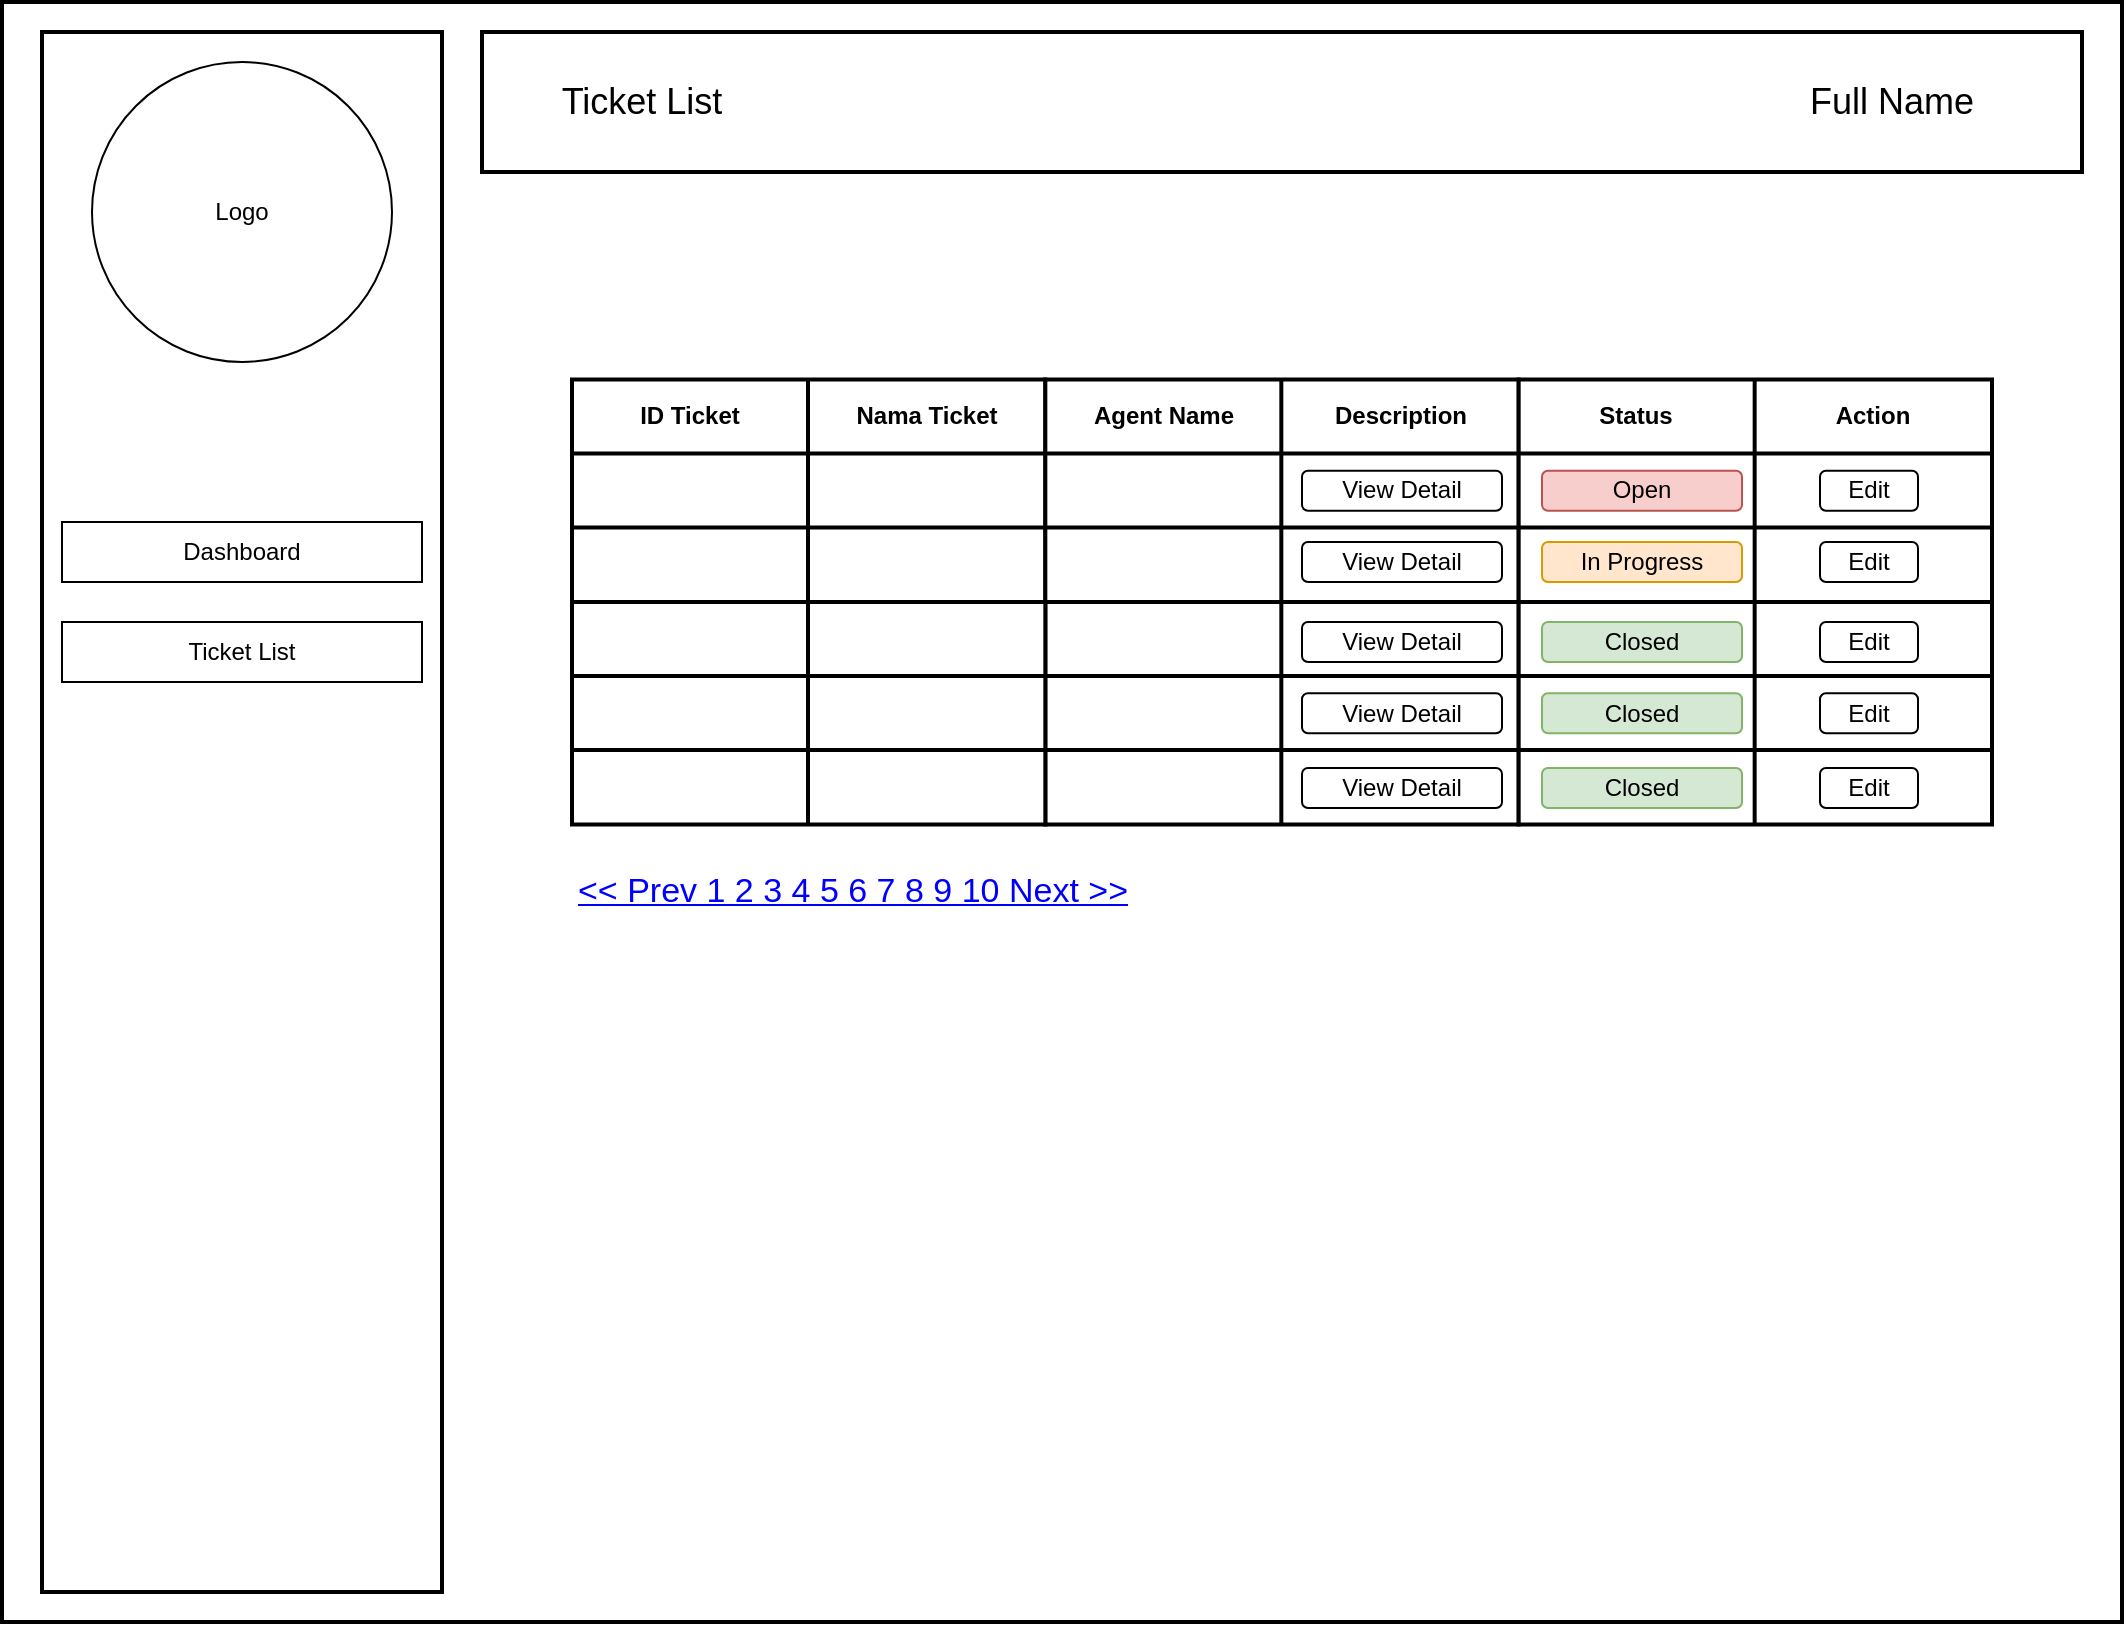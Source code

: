 <mxfile version="24.8.0" pages="2">
  <diagram name="Ticket list" id="03018318-947c-dd8e-b7a3-06fadd420f32">
    <mxGraphModel dx="1186" dy="791" grid="1" gridSize="10" guides="1" tooltips="1" connect="1" arrows="1" fold="1" page="1" pageScale="1" pageWidth="1100" pageHeight="850" background="none" math="0" shadow="0">
      <root>
        <mxCell id="0" />
        <mxCell id="1" parent="0" />
        <mxCell id="PBXUd41XZLNh5BjM9wRH-1" value="" style="whiteSpace=wrap;html=1;fillColor=none;strokeWidth=2;" vertex="1" parent="1">
          <mxGeometry x="20" y="20" width="1060" height="810" as="geometry" />
        </mxCell>
        <mxCell id="PBXUd41XZLNh5BjM9wRH-2" value="Logo" style="ellipse;whiteSpace=wrap;html=1;aspect=fixed;" vertex="1" parent="1">
          <mxGeometry x="65" y="50" width="150" height="150" as="geometry" />
        </mxCell>
        <mxCell id="PBXUd41XZLNh5BjM9wRH-3" value="" style="rounded=0;whiteSpace=wrap;html=1;fillColor=none;strokeWidth=2;" vertex="1" parent="1">
          <mxGeometry x="260" y="35" width="800" height="70" as="geometry" />
        </mxCell>
        <mxCell id="PBXUd41XZLNh5BjM9wRH-4" value="" style="rounded=0;whiteSpace=wrap;html=1;fillColor=none;strokeWidth=2;" vertex="1" parent="1">
          <mxGeometry x="40" y="35" width="200" height="780" as="geometry" />
        </mxCell>
        <mxCell id="PBXUd41XZLNh5BjM9wRH-5" value="&lt;span style=&quot;font-size: 18px;&quot;&gt;Ticket List&lt;/span&gt;" style="text;html=1;strokeColor=none;fillColor=none;align=center;verticalAlign=middle;whiteSpace=wrap;rounded=0;" vertex="1" parent="1">
          <mxGeometry x="270" y="55" width="140" height="30" as="geometry" />
        </mxCell>
        <mxCell id="PBXUd41XZLNh5BjM9wRH-6" value="&lt;font style=&quot;font-size: 18px;&quot;&gt;Full Name&lt;br&gt;&lt;/font&gt;" style="text;html=1;strokeColor=none;fillColor=none;align=center;verticalAlign=middle;whiteSpace=wrap;rounded=0;" vertex="1" parent="1">
          <mxGeometry x="895" y="55" width="140" height="30" as="geometry" />
        </mxCell>
        <mxCell id="PBXUd41XZLNh5BjM9wRH-7" value="Dashboard" style="rounded=0;whiteSpace=wrap;html=1;fillColor=none;" vertex="1" parent="1">
          <mxGeometry x="50" y="280" width="180" height="30" as="geometry" />
        </mxCell>
        <mxCell id="PBXUd41XZLNh5BjM9wRH-8" value="Ticket List" style="rounded=0;whiteSpace=wrap;html=1;fillColor=none;" vertex="1" parent="1">
          <mxGeometry x="50" y="330" width="180" height="30" as="geometry" />
        </mxCell>
        <mxCell id="PBXUd41XZLNh5BjM9wRH-9" value="&lt;&lt; Prev 1 2 3 4 5 6 7 8 9 10 Next &gt;&gt;" style="strokeWidth=1;shadow=0;dashed=0;align=center;html=1;shape=mxgraph.mockup.navigation.pagination;linkText=;fontSize=17;fontColor=#0000ff;fontStyle=4;" vertex="1" parent="1">
          <mxGeometry x="270" y="450" width="350" height="30" as="geometry" />
        </mxCell>
        <mxCell id="PBXUd41XZLNh5BjM9wRH-10" value="" style="group" vertex="1" connectable="0" parent="1">
          <mxGeometry x="305" y="208.73" width="710" height="222.54" as="geometry" />
        </mxCell>
        <mxCell id="PBXUd41XZLNh5BjM9wRH-11" value="" style="shape=table;html=1;whiteSpace=wrap;startSize=0;container=1;collapsible=0;childLayout=tableLayout;strokeWidth=2;" vertex="1" parent="PBXUd41XZLNh5BjM9wRH-10">
          <mxGeometry width="236.667" height="111.27" as="geometry" />
        </mxCell>
        <mxCell id="PBXUd41XZLNh5BjM9wRH-12" value="" style="shape=tableRow;horizontal=0;startSize=0;swimlaneHead=0;swimlaneBody=0;top=0;left=0;bottom=0;right=0;collapsible=0;dropTarget=0;fillColor=none;points=[[0,0.5],[1,0.5]];portConstraint=eastwest;" vertex="1" parent="PBXUd41XZLNh5BjM9wRH-11">
          <mxGeometry width="236.667" height="37" as="geometry" />
        </mxCell>
        <mxCell id="PBXUd41XZLNh5BjM9wRH-13" value="ID Ticket" style="shape=partialRectangle;html=1;whiteSpace=wrap;connectable=0;fillColor=none;top=0;left=0;bottom=0;right=0;overflow=hidden;fontStyle=1" vertex="1" parent="PBXUd41XZLNh5BjM9wRH-12">
          <mxGeometry width="118" height="37" as="geometry">
            <mxRectangle width="118" height="37" as="alternateBounds" />
          </mxGeometry>
        </mxCell>
        <mxCell id="PBXUd41XZLNh5BjM9wRH-14" value="Nama Ticket" style="shape=partialRectangle;html=1;whiteSpace=wrap;connectable=0;fillColor=none;top=0;left=0;bottom=0;right=0;overflow=hidden;fontStyle=1" vertex="1" parent="PBXUd41XZLNh5BjM9wRH-12">
          <mxGeometry x="118" width="119" height="37" as="geometry">
            <mxRectangle width="119" height="37" as="alternateBounds" />
          </mxGeometry>
        </mxCell>
        <mxCell id="PBXUd41XZLNh5BjM9wRH-15" value="" style="shape=tableRow;horizontal=0;startSize=0;swimlaneHead=0;swimlaneBody=0;top=0;left=0;bottom=0;right=0;collapsible=0;dropTarget=0;fillColor=none;points=[[0,0.5],[1,0.5]];portConstraint=eastwest;" vertex="1" parent="PBXUd41XZLNh5BjM9wRH-11">
          <mxGeometry y="37" width="236.667" height="37" as="geometry" />
        </mxCell>
        <mxCell id="PBXUd41XZLNh5BjM9wRH-16" value="" style="shape=partialRectangle;html=1;whiteSpace=wrap;connectable=0;fillColor=none;top=0;left=0;bottom=0;right=0;overflow=hidden;" vertex="1" parent="PBXUd41XZLNh5BjM9wRH-15">
          <mxGeometry width="118" height="37" as="geometry">
            <mxRectangle width="118" height="37" as="alternateBounds" />
          </mxGeometry>
        </mxCell>
        <mxCell id="PBXUd41XZLNh5BjM9wRH-17" value="" style="shape=partialRectangle;html=1;whiteSpace=wrap;connectable=0;fillColor=none;top=0;left=0;bottom=0;right=0;overflow=hidden;" vertex="1" parent="PBXUd41XZLNh5BjM9wRH-15">
          <mxGeometry x="118" width="119" height="37" as="geometry">
            <mxRectangle width="119" height="37" as="alternateBounds" />
          </mxGeometry>
        </mxCell>
        <mxCell id="PBXUd41XZLNh5BjM9wRH-18" value="" style="shape=tableRow;horizontal=0;startSize=0;swimlaneHead=0;swimlaneBody=0;top=0;left=0;bottom=0;right=0;collapsible=0;dropTarget=0;fillColor=none;points=[[0,0.5],[1,0.5]];portConstraint=eastwest;" vertex="1" parent="PBXUd41XZLNh5BjM9wRH-11">
          <mxGeometry y="74" width="236.667" height="37" as="geometry" />
        </mxCell>
        <mxCell id="PBXUd41XZLNh5BjM9wRH-19" value="" style="shape=partialRectangle;html=1;whiteSpace=wrap;connectable=0;fillColor=none;top=0;left=0;bottom=0;right=0;overflow=hidden;" vertex="1" parent="PBXUd41XZLNh5BjM9wRH-18">
          <mxGeometry width="118" height="37" as="geometry">
            <mxRectangle width="118" height="37" as="alternateBounds" />
          </mxGeometry>
        </mxCell>
        <mxCell id="PBXUd41XZLNh5BjM9wRH-20" value="" style="shape=partialRectangle;html=1;whiteSpace=wrap;connectable=0;fillColor=none;top=0;left=0;bottom=0;right=0;overflow=hidden;" vertex="1" parent="PBXUd41XZLNh5BjM9wRH-18">
          <mxGeometry x="118" width="119" height="37" as="geometry">
            <mxRectangle width="119" height="37" as="alternateBounds" />
          </mxGeometry>
        </mxCell>
        <mxCell id="PBXUd41XZLNh5BjM9wRH-21" value="" style="shape=table;html=1;whiteSpace=wrap;startSize=0;container=1;collapsible=0;childLayout=tableLayout;strokeWidth=2;" vertex="1" parent="PBXUd41XZLNh5BjM9wRH-10">
          <mxGeometry x="236.667" width="236.667" height="111.27" as="geometry" />
        </mxCell>
        <mxCell id="PBXUd41XZLNh5BjM9wRH-22" value="" style="shape=tableRow;horizontal=0;startSize=0;swimlaneHead=0;swimlaneBody=0;top=0;left=0;bottom=0;right=0;collapsible=0;dropTarget=0;fillColor=none;points=[[0,0.5],[1,0.5]];portConstraint=eastwest;" vertex="1" parent="PBXUd41XZLNh5BjM9wRH-21">
          <mxGeometry width="236.667" height="37" as="geometry" />
        </mxCell>
        <mxCell id="PBXUd41XZLNh5BjM9wRH-23" value="Agent Name" style="shape=partialRectangle;html=1;whiteSpace=wrap;connectable=0;fillColor=none;top=0;left=0;bottom=0;right=0;overflow=hidden;fontStyle=1" vertex="1" parent="PBXUd41XZLNh5BjM9wRH-22">
          <mxGeometry width="118" height="37" as="geometry">
            <mxRectangle width="118" height="37" as="alternateBounds" />
          </mxGeometry>
        </mxCell>
        <mxCell id="PBXUd41XZLNh5BjM9wRH-24" value="Description" style="shape=partialRectangle;html=1;whiteSpace=wrap;connectable=0;fillColor=none;top=0;left=0;bottom=0;right=0;overflow=hidden;fontStyle=1" vertex="1" parent="PBXUd41XZLNh5BjM9wRH-22">
          <mxGeometry x="118" width="119" height="37" as="geometry">
            <mxRectangle width="119" height="37" as="alternateBounds" />
          </mxGeometry>
        </mxCell>
        <mxCell id="PBXUd41XZLNh5BjM9wRH-25" value="" style="shape=tableRow;horizontal=0;startSize=0;swimlaneHead=0;swimlaneBody=0;top=0;left=0;bottom=0;right=0;collapsible=0;dropTarget=0;fillColor=none;points=[[0,0.5],[1,0.5]];portConstraint=eastwest;" vertex="1" parent="PBXUd41XZLNh5BjM9wRH-21">
          <mxGeometry y="37" width="236.667" height="37" as="geometry" />
        </mxCell>
        <mxCell id="PBXUd41XZLNh5BjM9wRH-26" value="" style="shape=partialRectangle;html=1;whiteSpace=wrap;connectable=0;fillColor=none;top=0;left=0;bottom=0;right=0;overflow=hidden;" vertex="1" parent="PBXUd41XZLNh5BjM9wRH-25">
          <mxGeometry width="118" height="37" as="geometry">
            <mxRectangle width="118" height="37" as="alternateBounds" />
          </mxGeometry>
        </mxCell>
        <mxCell id="PBXUd41XZLNh5BjM9wRH-27" value="" style="shape=partialRectangle;html=1;whiteSpace=wrap;connectable=0;fillColor=none;top=0;left=0;bottom=0;right=0;overflow=hidden;" vertex="1" parent="PBXUd41XZLNh5BjM9wRH-25">
          <mxGeometry x="118" width="119" height="37" as="geometry">
            <mxRectangle width="119" height="37" as="alternateBounds" />
          </mxGeometry>
        </mxCell>
        <mxCell id="PBXUd41XZLNh5BjM9wRH-28" value="" style="shape=tableRow;horizontal=0;startSize=0;swimlaneHead=0;swimlaneBody=0;top=0;left=0;bottom=0;right=0;collapsible=0;dropTarget=0;fillColor=none;points=[[0,0.5],[1,0.5]];portConstraint=eastwest;" vertex="1" parent="PBXUd41XZLNh5BjM9wRH-21">
          <mxGeometry y="74" width="236.667" height="37" as="geometry" />
        </mxCell>
        <mxCell id="PBXUd41XZLNh5BjM9wRH-29" value="" style="shape=partialRectangle;html=1;whiteSpace=wrap;connectable=0;fillColor=none;top=0;left=0;bottom=0;right=0;overflow=hidden;" vertex="1" parent="PBXUd41XZLNh5BjM9wRH-28">
          <mxGeometry width="118" height="37" as="geometry">
            <mxRectangle width="118" height="37" as="alternateBounds" />
          </mxGeometry>
        </mxCell>
        <mxCell id="PBXUd41XZLNh5BjM9wRH-30" value="" style="shape=partialRectangle;html=1;whiteSpace=wrap;connectable=0;fillColor=none;top=0;left=0;bottom=0;right=0;overflow=hidden;" vertex="1" parent="PBXUd41XZLNh5BjM9wRH-28">
          <mxGeometry x="118" width="119" height="37" as="geometry">
            <mxRectangle width="119" height="37" as="alternateBounds" />
          </mxGeometry>
        </mxCell>
        <mxCell id="PBXUd41XZLNh5BjM9wRH-31" value="" style="shape=table;html=1;whiteSpace=wrap;startSize=0;container=1;collapsible=0;childLayout=tableLayout;strokeWidth=2;" vertex="1" parent="PBXUd41XZLNh5BjM9wRH-10">
          <mxGeometry x="473.333" width="236.667" height="111.27" as="geometry" />
        </mxCell>
        <mxCell id="PBXUd41XZLNh5BjM9wRH-32" value="" style="shape=tableRow;horizontal=0;startSize=0;swimlaneHead=0;swimlaneBody=0;top=0;left=0;bottom=0;right=0;collapsible=0;dropTarget=0;fillColor=none;points=[[0,0.5],[1,0.5]];portConstraint=eastwest;" vertex="1" parent="PBXUd41XZLNh5BjM9wRH-31">
          <mxGeometry width="236.667" height="37" as="geometry" />
        </mxCell>
        <mxCell id="PBXUd41XZLNh5BjM9wRH-33" value="Status" style="shape=partialRectangle;html=1;whiteSpace=wrap;connectable=0;fillColor=none;top=0;left=0;bottom=0;right=0;overflow=hidden;fontStyle=1" vertex="1" parent="PBXUd41XZLNh5BjM9wRH-32">
          <mxGeometry width="118" height="37" as="geometry">
            <mxRectangle width="118" height="37" as="alternateBounds" />
          </mxGeometry>
        </mxCell>
        <mxCell id="PBXUd41XZLNh5BjM9wRH-34" value="Action" style="shape=partialRectangle;html=1;whiteSpace=wrap;connectable=0;fillColor=none;top=0;left=0;bottom=0;right=0;overflow=hidden;fontStyle=1" vertex="1" parent="PBXUd41XZLNh5BjM9wRH-32">
          <mxGeometry x="118" width="119" height="37" as="geometry">
            <mxRectangle width="119" height="37" as="alternateBounds" />
          </mxGeometry>
        </mxCell>
        <mxCell id="PBXUd41XZLNh5BjM9wRH-35" value="" style="shape=tableRow;horizontal=0;startSize=0;swimlaneHead=0;swimlaneBody=0;top=0;left=0;bottom=0;right=0;collapsible=0;dropTarget=0;fillColor=none;points=[[0,0.5],[1,0.5]];portConstraint=eastwest;" vertex="1" parent="PBXUd41XZLNh5BjM9wRH-31">
          <mxGeometry y="37" width="236.667" height="37" as="geometry" />
        </mxCell>
        <mxCell id="PBXUd41XZLNh5BjM9wRH-36" value="" style="shape=partialRectangle;html=1;whiteSpace=wrap;connectable=0;fillColor=none;top=0;left=0;bottom=0;right=0;overflow=hidden;" vertex="1" parent="PBXUd41XZLNh5BjM9wRH-35">
          <mxGeometry width="118" height="37" as="geometry">
            <mxRectangle width="118" height="37" as="alternateBounds" />
          </mxGeometry>
        </mxCell>
        <mxCell id="PBXUd41XZLNh5BjM9wRH-37" value="" style="shape=partialRectangle;html=1;whiteSpace=wrap;connectable=0;fillColor=none;top=0;left=0;bottom=0;right=0;overflow=hidden;" vertex="1" parent="PBXUd41XZLNh5BjM9wRH-35">
          <mxGeometry x="118" width="119" height="37" as="geometry">
            <mxRectangle width="119" height="37" as="alternateBounds" />
          </mxGeometry>
        </mxCell>
        <mxCell id="PBXUd41XZLNh5BjM9wRH-38" value="" style="shape=tableRow;horizontal=0;startSize=0;swimlaneHead=0;swimlaneBody=0;top=0;left=0;bottom=0;right=0;collapsible=0;dropTarget=0;fillColor=none;points=[[0,0.5],[1,0.5]];portConstraint=eastwest;" vertex="1" parent="PBXUd41XZLNh5BjM9wRH-31">
          <mxGeometry y="74" width="236.667" height="37" as="geometry" />
        </mxCell>
        <mxCell id="PBXUd41XZLNh5BjM9wRH-39" value="" style="shape=partialRectangle;html=1;whiteSpace=wrap;connectable=0;fillColor=none;top=0;left=0;bottom=0;right=0;overflow=hidden;" vertex="1" parent="PBXUd41XZLNh5BjM9wRH-38">
          <mxGeometry width="118" height="37" as="geometry">
            <mxRectangle width="118" height="37" as="alternateBounds" />
          </mxGeometry>
        </mxCell>
        <mxCell id="PBXUd41XZLNh5BjM9wRH-40" value="" style="shape=partialRectangle;html=1;whiteSpace=wrap;connectable=0;fillColor=none;top=0;left=0;bottom=0;right=0;overflow=hidden;" vertex="1" parent="PBXUd41XZLNh5BjM9wRH-38">
          <mxGeometry x="118" width="119" height="37" as="geometry">
            <mxRectangle width="119" height="37" as="alternateBounds" />
          </mxGeometry>
        </mxCell>
        <mxCell id="PBXUd41XZLNh5BjM9wRH-41" value="" style="shape=table;html=1;whiteSpace=wrap;startSize=0;container=1;collapsible=0;childLayout=tableLayout;strokeWidth=2;" vertex="1" parent="PBXUd41XZLNh5BjM9wRH-10">
          <mxGeometry x="236.667" y="111.27" width="236.667" height="111.27" as="geometry" />
        </mxCell>
        <mxCell id="PBXUd41XZLNh5BjM9wRH-42" value="" style="shape=tableRow;horizontal=0;startSize=0;swimlaneHead=0;swimlaneBody=0;top=0;left=0;bottom=0;right=0;collapsible=0;dropTarget=0;fillColor=none;points=[[0,0.5],[1,0.5]];portConstraint=eastwest;" vertex="1" parent="PBXUd41XZLNh5BjM9wRH-41">
          <mxGeometry width="236.667" height="37" as="geometry" />
        </mxCell>
        <mxCell id="PBXUd41XZLNh5BjM9wRH-43" value="" style="shape=partialRectangle;html=1;whiteSpace=wrap;connectable=0;fillColor=none;top=0;left=0;bottom=0;right=0;overflow=hidden;fontStyle=1" vertex="1" parent="PBXUd41XZLNh5BjM9wRH-42">
          <mxGeometry width="118" height="37" as="geometry">
            <mxRectangle width="118" height="37" as="alternateBounds" />
          </mxGeometry>
        </mxCell>
        <mxCell id="PBXUd41XZLNh5BjM9wRH-44" value="" style="shape=partialRectangle;html=1;whiteSpace=wrap;connectable=0;fillColor=none;top=0;left=0;bottom=0;right=0;overflow=hidden;fontStyle=1" vertex="1" parent="PBXUd41XZLNh5BjM9wRH-42">
          <mxGeometry x="118" width="119" height="37" as="geometry">
            <mxRectangle width="119" height="37" as="alternateBounds" />
          </mxGeometry>
        </mxCell>
        <mxCell id="PBXUd41XZLNh5BjM9wRH-45" value="" style="shape=tableRow;horizontal=0;startSize=0;swimlaneHead=0;swimlaneBody=0;top=0;left=0;bottom=0;right=0;collapsible=0;dropTarget=0;fillColor=none;points=[[0,0.5],[1,0.5]];portConstraint=eastwest;" vertex="1" parent="PBXUd41XZLNh5BjM9wRH-41">
          <mxGeometry y="37" width="236.667" height="37" as="geometry" />
        </mxCell>
        <mxCell id="PBXUd41XZLNh5BjM9wRH-46" value="" style="shape=partialRectangle;html=1;whiteSpace=wrap;connectable=0;fillColor=none;top=0;left=0;bottom=0;right=0;overflow=hidden;" vertex="1" parent="PBXUd41XZLNh5BjM9wRH-45">
          <mxGeometry width="118" height="37" as="geometry">
            <mxRectangle width="118" height="37" as="alternateBounds" />
          </mxGeometry>
        </mxCell>
        <mxCell id="PBXUd41XZLNh5BjM9wRH-47" value="" style="shape=partialRectangle;html=1;whiteSpace=wrap;connectable=0;fillColor=none;top=0;left=0;bottom=0;right=0;overflow=hidden;" vertex="1" parent="PBXUd41XZLNh5BjM9wRH-45">
          <mxGeometry x="118" width="119" height="37" as="geometry">
            <mxRectangle width="119" height="37" as="alternateBounds" />
          </mxGeometry>
        </mxCell>
        <mxCell id="PBXUd41XZLNh5BjM9wRH-48" value="" style="shape=tableRow;horizontal=0;startSize=0;swimlaneHead=0;swimlaneBody=0;top=0;left=0;bottom=0;right=0;collapsible=0;dropTarget=0;fillColor=none;points=[[0,0.5],[1,0.5]];portConstraint=eastwest;" vertex="1" parent="PBXUd41XZLNh5BjM9wRH-41">
          <mxGeometry y="74" width="236.667" height="37" as="geometry" />
        </mxCell>
        <mxCell id="PBXUd41XZLNh5BjM9wRH-49" value="" style="shape=partialRectangle;html=1;whiteSpace=wrap;connectable=0;fillColor=none;top=0;left=0;bottom=0;right=0;overflow=hidden;" vertex="1" parent="PBXUd41XZLNh5BjM9wRH-48">
          <mxGeometry width="118" height="37" as="geometry">
            <mxRectangle width="118" height="37" as="alternateBounds" />
          </mxGeometry>
        </mxCell>
        <mxCell id="PBXUd41XZLNh5BjM9wRH-50" value="" style="shape=partialRectangle;html=1;whiteSpace=wrap;connectable=0;fillColor=none;top=0;left=0;bottom=0;right=0;overflow=hidden;" vertex="1" parent="PBXUd41XZLNh5BjM9wRH-48">
          <mxGeometry x="118" width="119" height="37" as="geometry">
            <mxRectangle width="119" height="37" as="alternateBounds" />
          </mxGeometry>
        </mxCell>
        <mxCell id="PBXUd41XZLNh5BjM9wRH-51" value="" style="shape=table;html=1;whiteSpace=wrap;startSize=0;container=1;collapsible=0;childLayout=tableLayout;strokeWidth=2;" vertex="1" parent="PBXUd41XZLNh5BjM9wRH-10">
          <mxGeometry y="111.27" width="236.667" height="111.27" as="geometry" />
        </mxCell>
        <mxCell id="PBXUd41XZLNh5BjM9wRH-52" value="" style="shape=tableRow;horizontal=0;startSize=0;swimlaneHead=0;swimlaneBody=0;top=0;left=0;bottom=0;right=0;collapsible=0;dropTarget=0;fillColor=none;points=[[0,0.5],[1,0.5]];portConstraint=eastwest;" vertex="1" parent="PBXUd41XZLNh5BjM9wRH-51">
          <mxGeometry width="236.667" height="37" as="geometry" />
        </mxCell>
        <mxCell id="PBXUd41XZLNh5BjM9wRH-53" value="" style="shape=partialRectangle;html=1;whiteSpace=wrap;connectable=0;fillColor=none;top=0;left=0;bottom=0;right=0;overflow=hidden;fontStyle=1" vertex="1" parent="PBXUd41XZLNh5BjM9wRH-52">
          <mxGeometry width="118" height="37" as="geometry">
            <mxRectangle width="118" height="37" as="alternateBounds" />
          </mxGeometry>
        </mxCell>
        <mxCell id="PBXUd41XZLNh5BjM9wRH-54" value="" style="shape=partialRectangle;html=1;whiteSpace=wrap;connectable=0;fillColor=none;top=0;left=0;bottom=0;right=0;overflow=hidden;fontStyle=1" vertex="1" parent="PBXUd41XZLNh5BjM9wRH-52">
          <mxGeometry x="118" width="119" height="37" as="geometry">
            <mxRectangle width="119" height="37" as="alternateBounds" />
          </mxGeometry>
        </mxCell>
        <mxCell id="PBXUd41XZLNh5BjM9wRH-55" value="" style="shape=tableRow;horizontal=0;startSize=0;swimlaneHead=0;swimlaneBody=0;top=0;left=0;bottom=0;right=0;collapsible=0;dropTarget=0;fillColor=none;points=[[0,0.5],[1,0.5]];portConstraint=eastwest;" vertex="1" parent="PBXUd41XZLNh5BjM9wRH-51">
          <mxGeometry y="37" width="236.667" height="37" as="geometry" />
        </mxCell>
        <mxCell id="PBXUd41XZLNh5BjM9wRH-56" value="" style="shape=partialRectangle;html=1;whiteSpace=wrap;connectable=0;fillColor=none;top=0;left=0;bottom=0;right=0;overflow=hidden;" vertex="1" parent="PBXUd41XZLNh5BjM9wRH-55">
          <mxGeometry width="118" height="37" as="geometry">
            <mxRectangle width="118" height="37" as="alternateBounds" />
          </mxGeometry>
        </mxCell>
        <mxCell id="PBXUd41XZLNh5BjM9wRH-57" value="" style="shape=partialRectangle;html=1;whiteSpace=wrap;connectable=0;fillColor=none;top=0;left=0;bottom=0;right=0;overflow=hidden;" vertex="1" parent="PBXUd41XZLNh5BjM9wRH-55">
          <mxGeometry x="118" width="119" height="37" as="geometry">
            <mxRectangle width="119" height="37" as="alternateBounds" />
          </mxGeometry>
        </mxCell>
        <mxCell id="PBXUd41XZLNh5BjM9wRH-58" value="" style="shape=tableRow;horizontal=0;startSize=0;swimlaneHead=0;swimlaneBody=0;top=0;left=0;bottom=0;right=0;collapsible=0;dropTarget=0;fillColor=none;points=[[0,0.5],[1,0.5]];portConstraint=eastwest;" vertex="1" parent="PBXUd41XZLNh5BjM9wRH-51">
          <mxGeometry y="74" width="236.667" height="37" as="geometry" />
        </mxCell>
        <mxCell id="PBXUd41XZLNh5BjM9wRH-59" value="" style="shape=partialRectangle;html=1;whiteSpace=wrap;connectable=0;fillColor=none;top=0;left=0;bottom=0;right=0;overflow=hidden;" vertex="1" parent="PBXUd41XZLNh5BjM9wRH-58">
          <mxGeometry width="118" height="37" as="geometry">
            <mxRectangle width="118" height="37" as="alternateBounds" />
          </mxGeometry>
        </mxCell>
        <mxCell id="PBXUd41XZLNh5BjM9wRH-60" value="" style="shape=partialRectangle;html=1;whiteSpace=wrap;connectable=0;fillColor=none;top=0;left=0;bottom=0;right=0;overflow=hidden;" vertex="1" parent="PBXUd41XZLNh5BjM9wRH-58">
          <mxGeometry x="118" width="119" height="37" as="geometry">
            <mxRectangle width="119" height="37" as="alternateBounds" />
          </mxGeometry>
        </mxCell>
        <mxCell id="PBXUd41XZLNh5BjM9wRH-61" value="" style="shape=table;html=1;whiteSpace=wrap;startSize=0;container=1;collapsible=0;childLayout=tableLayout;strokeWidth=2;" vertex="1" parent="PBXUd41XZLNh5BjM9wRH-10">
          <mxGeometry x="473.333" y="111.27" width="236.667" height="111.27" as="geometry" />
        </mxCell>
        <mxCell id="PBXUd41XZLNh5BjM9wRH-62" value="" style="shape=tableRow;horizontal=0;startSize=0;swimlaneHead=0;swimlaneBody=0;top=0;left=0;bottom=0;right=0;collapsible=0;dropTarget=0;fillColor=none;points=[[0,0.5],[1,0.5]];portConstraint=eastwest;" vertex="1" parent="PBXUd41XZLNh5BjM9wRH-61">
          <mxGeometry width="236.667" height="37" as="geometry" />
        </mxCell>
        <mxCell id="PBXUd41XZLNh5BjM9wRH-63" value="" style="shape=partialRectangle;html=1;whiteSpace=wrap;connectable=0;fillColor=none;top=0;left=0;bottom=0;right=0;overflow=hidden;fontStyle=1" vertex="1" parent="PBXUd41XZLNh5BjM9wRH-62">
          <mxGeometry width="118" height="37" as="geometry">
            <mxRectangle width="118" height="37" as="alternateBounds" />
          </mxGeometry>
        </mxCell>
        <mxCell id="PBXUd41XZLNh5BjM9wRH-64" value="" style="shape=partialRectangle;html=1;whiteSpace=wrap;connectable=0;fillColor=none;top=0;left=0;bottom=0;right=0;overflow=hidden;fontStyle=1" vertex="1" parent="PBXUd41XZLNh5BjM9wRH-62">
          <mxGeometry x="118" width="119" height="37" as="geometry">
            <mxRectangle width="119" height="37" as="alternateBounds" />
          </mxGeometry>
        </mxCell>
        <mxCell id="PBXUd41XZLNh5BjM9wRH-65" value="" style="shape=tableRow;horizontal=0;startSize=0;swimlaneHead=0;swimlaneBody=0;top=0;left=0;bottom=0;right=0;collapsible=0;dropTarget=0;fillColor=none;points=[[0,0.5],[1,0.5]];portConstraint=eastwest;" vertex="1" parent="PBXUd41XZLNh5BjM9wRH-61">
          <mxGeometry y="37" width="236.667" height="37" as="geometry" />
        </mxCell>
        <mxCell id="PBXUd41XZLNh5BjM9wRH-66" value="" style="shape=partialRectangle;html=1;whiteSpace=wrap;connectable=0;fillColor=none;top=0;left=0;bottom=0;right=0;overflow=hidden;" vertex="1" parent="PBXUd41XZLNh5BjM9wRH-65">
          <mxGeometry width="118" height="37" as="geometry">
            <mxRectangle width="118" height="37" as="alternateBounds" />
          </mxGeometry>
        </mxCell>
        <mxCell id="PBXUd41XZLNh5BjM9wRH-67" value="" style="shape=partialRectangle;html=1;whiteSpace=wrap;connectable=0;fillColor=none;top=0;left=0;bottom=0;right=0;overflow=hidden;" vertex="1" parent="PBXUd41XZLNh5BjM9wRH-65">
          <mxGeometry x="118" width="119" height="37" as="geometry">
            <mxRectangle width="119" height="37" as="alternateBounds" />
          </mxGeometry>
        </mxCell>
        <mxCell id="PBXUd41XZLNh5BjM9wRH-68" value="" style="shape=tableRow;horizontal=0;startSize=0;swimlaneHead=0;swimlaneBody=0;top=0;left=0;bottom=0;right=0;collapsible=0;dropTarget=0;fillColor=none;points=[[0,0.5],[1,0.5]];portConstraint=eastwest;" vertex="1" parent="PBXUd41XZLNh5BjM9wRH-61">
          <mxGeometry y="74" width="236.667" height="37" as="geometry" />
        </mxCell>
        <mxCell id="PBXUd41XZLNh5BjM9wRH-69" value="" style="shape=partialRectangle;html=1;whiteSpace=wrap;connectable=0;fillColor=none;top=0;left=0;bottom=0;right=0;overflow=hidden;" vertex="1" parent="PBXUd41XZLNh5BjM9wRH-68">
          <mxGeometry width="118" height="37" as="geometry">
            <mxRectangle width="118" height="37" as="alternateBounds" />
          </mxGeometry>
        </mxCell>
        <mxCell id="PBXUd41XZLNh5BjM9wRH-70" value="" style="shape=partialRectangle;html=1;whiteSpace=wrap;connectable=0;fillColor=none;top=0;left=0;bottom=0;right=0;overflow=hidden;" vertex="1" parent="PBXUd41XZLNh5BjM9wRH-68">
          <mxGeometry x="118" width="119" height="37" as="geometry">
            <mxRectangle width="119" height="37" as="alternateBounds" />
          </mxGeometry>
        </mxCell>
        <mxCell id="PBXUd41XZLNh5BjM9wRH-71" value="View Detail" style="rounded=1;whiteSpace=wrap;html=1;" vertex="1" parent="PBXUd41XZLNh5BjM9wRH-10">
          <mxGeometry x="365" y="194.27" width="100" height="20" as="geometry" />
        </mxCell>
        <mxCell id="PBXUd41XZLNh5BjM9wRH-72" value="View Detail" style="rounded=1;whiteSpace=wrap;html=1;" vertex="1" parent="PBXUd41XZLNh5BjM9wRH-10">
          <mxGeometry x="365" y="156.9" width="100" height="20" as="geometry" />
        </mxCell>
        <mxCell id="PBXUd41XZLNh5BjM9wRH-73" value="View Detail" style="rounded=1;whiteSpace=wrap;html=1;" vertex="1" parent="PBXUd41XZLNh5BjM9wRH-10">
          <mxGeometry x="365" y="121.27" width="100" height="20" as="geometry" />
        </mxCell>
        <mxCell id="PBXUd41XZLNh5BjM9wRH-74" value="View Detail" style="rounded=1;whiteSpace=wrap;html=1;" vertex="1" parent="PBXUd41XZLNh5BjM9wRH-10">
          <mxGeometry x="365" y="81.27" width="100" height="20" as="geometry" />
        </mxCell>
        <mxCell id="PBXUd41XZLNh5BjM9wRH-75" value="View Detail" style="rounded=1;whiteSpace=wrap;html=1;" vertex="1" parent="PBXUd41XZLNh5BjM9wRH-10">
          <mxGeometry x="365" y="45.64" width="100" height="20" as="geometry" />
        </mxCell>
        <mxCell id="PBXUd41XZLNh5BjM9wRH-76" value="Open" style="rounded=1;whiteSpace=wrap;html=1;fillColor=#f8cecc;strokeColor=#b85450;" vertex="1" parent="PBXUd41XZLNh5BjM9wRH-10">
          <mxGeometry x="485" y="45.64" width="100" height="20" as="geometry" />
        </mxCell>
        <mxCell id="PBXUd41XZLNh5BjM9wRH-77" value="In Progress" style="rounded=1;whiteSpace=wrap;html=1;fillColor=#ffe6cc;strokeColor=#d79b00;" vertex="1" parent="PBXUd41XZLNh5BjM9wRH-10">
          <mxGeometry x="485" y="81.27" width="100" height="20" as="geometry" />
        </mxCell>
        <mxCell id="PBXUd41XZLNh5BjM9wRH-78" value="Closed" style="rounded=1;whiteSpace=wrap;html=1;fillColor=#d5e8d4;strokeColor=#82b366;" vertex="1" parent="PBXUd41XZLNh5BjM9wRH-10">
          <mxGeometry x="485" y="121.27" width="100" height="20" as="geometry" />
        </mxCell>
        <mxCell id="PBXUd41XZLNh5BjM9wRH-79" value="Closed" style="rounded=1;whiteSpace=wrap;html=1;fillColor=#d5e8d4;strokeColor=#82b366;" vertex="1" parent="PBXUd41XZLNh5BjM9wRH-10">
          <mxGeometry x="485" y="156.9" width="100" height="20" as="geometry" />
        </mxCell>
        <mxCell id="PBXUd41XZLNh5BjM9wRH-80" value="Closed" style="rounded=1;whiteSpace=wrap;html=1;fillColor=#d5e8d4;strokeColor=#82b366;" vertex="1" parent="PBXUd41XZLNh5BjM9wRH-10">
          <mxGeometry x="485" y="194.27" width="100" height="20" as="geometry" />
        </mxCell>
        <mxCell id="PBXUd41XZLNh5BjM9wRH-81" value="Edit" style="rounded=1;whiteSpace=wrap;html=1;" vertex="1" parent="PBXUd41XZLNh5BjM9wRH-10">
          <mxGeometry x="624" y="45.64" width="49" height="20" as="geometry" />
        </mxCell>
        <mxCell id="PBXUd41XZLNh5BjM9wRH-82" value="Edit" style="rounded=1;whiteSpace=wrap;html=1;" vertex="1" parent="PBXUd41XZLNh5BjM9wRH-10">
          <mxGeometry x="624" y="81.27" width="49" height="20" as="geometry" />
        </mxCell>
        <mxCell id="PBXUd41XZLNh5BjM9wRH-83" value="Edit" style="rounded=1;whiteSpace=wrap;html=1;" vertex="1" parent="PBXUd41XZLNh5BjM9wRH-10">
          <mxGeometry x="624" y="121.27" width="49" height="20" as="geometry" />
        </mxCell>
        <mxCell id="PBXUd41XZLNh5BjM9wRH-84" value="Edit" style="rounded=1;whiteSpace=wrap;html=1;" vertex="1" parent="PBXUd41XZLNh5BjM9wRH-10">
          <mxGeometry x="624" y="156.9" width="49" height="20" as="geometry" />
        </mxCell>
        <mxCell id="PBXUd41XZLNh5BjM9wRH-85" value="Edit" style="rounded=1;whiteSpace=wrap;html=1;" vertex="1" parent="PBXUd41XZLNh5BjM9wRH-10">
          <mxGeometry x="624" y="194.27" width="49" height="20" as="geometry" />
        </mxCell>
      </root>
    </mxGraphModel>
  </diagram>
  <diagram id="RtUvtmzOxhSrYIjnpddv" name="Dashboard">
    <mxGraphModel dx="1318" dy="879" grid="1" gridSize="10" guides="1" tooltips="1" connect="1" arrows="1" fold="1" page="1" pageScale="1" pageWidth="827" pageHeight="1169" math="0" shadow="0">
      <root>
        <mxCell id="0" />
        <mxCell id="1" parent="0" />
        <mxCell id="j3L5sBF7JgKgHJlYHV1M-1" value="" style="whiteSpace=wrap;html=1;fillColor=none;strokeWidth=2;" vertex="1" parent="1">
          <mxGeometry x="20" y="20" width="1060" height="810" as="geometry" />
        </mxCell>
        <mxCell id="j3L5sBF7JgKgHJlYHV1M-2" value="Logo" style="ellipse;whiteSpace=wrap;html=1;aspect=fixed;" vertex="1" parent="1">
          <mxGeometry x="65" y="50" width="150" height="150" as="geometry" />
        </mxCell>
        <mxCell id="j3L5sBF7JgKgHJlYHV1M-3" value="" style="rounded=0;whiteSpace=wrap;html=1;fillColor=none;strokeWidth=2;" vertex="1" parent="1">
          <mxGeometry x="260" y="35" width="800" height="70" as="geometry" />
        </mxCell>
        <mxCell id="j3L5sBF7JgKgHJlYHV1M-4" value="" style="rounded=0;whiteSpace=wrap;html=1;fillColor=none;strokeWidth=2;" vertex="1" parent="1">
          <mxGeometry x="40" y="35" width="200" height="780" as="geometry" />
        </mxCell>
        <mxCell id="j3L5sBF7JgKgHJlYHV1M-5" value="&lt;span style=&quot;font-size: 18px;&quot;&gt;Dashboard&lt;/span&gt;" style="text;html=1;strokeColor=none;fillColor=none;align=center;verticalAlign=middle;whiteSpace=wrap;rounded=0;" vertex="1" parent="1">
          <mxGeometry x="270" y="55" width="140" height="30" as="geometry" />
        </mxCell>
        <mxCell id="j3L5sBF7JgKgHJlYHV1M-6" value="&lt;font style=&quot;font-size: 18px;&quot;&gt;Full Name&lt;br&gt;&lt;/font&gt;" style="text;html=1;strokeColor=none;fillColor=none;align=center;verticalAlign=middle;whiteSpace=wrap;rounded=0;" vertex="1" parent="1">
          <mxGeometry x="895" y="55" width="140" height="30" as="geometry" />
        </mxCell>
        <mxCell id="j3L5sBF7JgKgHJlYHV1M-7" value="Dashboard" style="rounded=0;whiteSpace=wrap;html=1;fillColor=none;" vertex="1" parent="1">
          <mxGeometry x="50" y="280" width="180" height="30" as="geometry" />
        </mxCell>
        <mxCell id="j3L5sBF7JgKgHJlYHV1M-8" value="Ticket List" style="rounded=0;whiteSpace=wrap;html=1;fillColor=none;" vertex="1" parent="1">
          <mxGeometry x="50" y="330" width="180" height="30" as="geometry" />
        </mxCell>
        <mxCell id="j3L5sBF7JgKgHJlYHV1M-86" value="" style="rounded=1;whiteSpace=wrap;html=1;fillColor=none;" vertex="1" parent="1">
          <mxGeometry x="260" y="346" width="370" height="410" as="geometry" />
        </mxCell>
        <mxCell id="j3L5sBF7JgKgHJlYHV1M-87" value="" style="rounded=1;whiteSpace=wrap;html=1;fillColor=none;" vertex="1" parent="1">
          <mxGeometry x="690" y="346" width="370" height="410" as="geometry" />
        </mxCell>
        <mxCell id="j3L5sBF7JgKgHJlYHV1M-88" value="&lt;span style=&quot;font-size: 18px;&quot;&gt;Ticket On Progress&lt;/span&gt;" style="text;html=1;strokeColor=none;fillColor=none;align=center;verticalAlign=middle;whiteSpace=wrap;rounded=0;" vertex="1" parent="1">
          <mxGeometry x="362.5" y="376" width="165" height="30" as="geometry" />
        </mxCell>
        <mxCell id="j3L5sBF7JgKgHJlYHV1M-89" value="&lt;span style=&quot;font-size: 18px;&quot;&gt;Unassigned Ticket&lt;/span&gt;" style="text;html=1;strokeColor=none;fillColor=none;align=center;verticalAlign=middle;whiteSpace=wrap;rounded=0;" vertex="1" parent="1">
          <mxGeometry x="792.5" y="376" width="165" height="30" as="geometry" />
        </mxCell>
        <mxCell id="WS2nMF6Hr6QbwiyznQPr-77" value="" style="shape=table;html=1;whiteSpace=wrap;startSize=0;container=1;collapsible=0;childLayout=tableLayout;strokeWidth=2;" vertex="1" parent="1">
          <mxGeometry x="275" y="431" width="340" height="80" as="geometry" />
        </mxCell>
        <mxCell id="WS2nMF6Hr6QbwiyznQPr-78" value="" style="shape=tableRow;horizontal=0;startSize=0;swimlaneHead=0;swimlaneBody=0;top=0;left=0;bottom=0;right=0;collapsible=0;dropTarget=0;fillColor=none;points=[[0,0.5],[1,0.5]];portConstraint=eastwest;" vertex="1" parent="WS2nMF6Hr6QbwiyznQPr-77">
          <mxGeometry width="340" height="27" as="geometry" />
        </mxCell>
        <mxCell id="WS2nMF6Hr6QbwiyznQPr-79" value="ID Ticket" style="shape=partialRectangle;html=1;whiteSpace=wrap;connectable=0;fillColor=none;top=0;left=0;bottom=0;right=0;overflow=hidden;fontStyle=1" vertex="1" parent="WS2nMF6Hr6QbwiyznQPr-78">
          <mxGeometry width="70" height="27" as="geometry">
            <mxRectangle width="70" height="27" as="alternateBounds" />
          </mxGeometry>
        </mxCell>
        <mxCell id="WS2nMF6Hr6QbwiyznQPr-80" value="Ticket Name" style="shape=partialRectangle;html=1;whiteSpace=wrap;connectable=0;fillColor=none;top=0;left=0;bottom=0;right=0;overflow=hidden;fontStyle=1" vertex="1" parent="WS2nMF6Hr6QbwiyznQPr-78">
          <mxGeometry x="70" width="80" height="27" as="geometry">
            <mxRectangle width="80" height="27" as="alternateBounds" />
          </mxGeometry>
        </mxCell>
        <mxCell id="WS2nMF6Hr6QbwiyznQPr-87" value="Customer Name" style="shape=partialRectangle;html=1;whiteSpace=wrap;connectable=0;fillColor=none;top=0;left=0;bottom=0;right=0;overflow=hidden;fontStyle=1" vertex="1" parent="WS2nMF6Hr6QbwiyznQPr-78">
          <mxGeometry x="150" width="100" height="27" as="geometry">
            <mxRectangle width="100" height="27" as="alternateBounds" />
          </mxGeometry>
        </mxCell>
        <mxCell id="9vrl3xFwg7fBHi3u2RIC-1" value="Status" style="shape=partialRectangle;html=1;whiteSpace=wrap;connectable=0;fillColor=none;top=0;left=0;bottom=0;right=0;overflow=hidden;fontStyle=1" vertex="1" parent="WS2nMF6Hr6QbwiyznQPr-78">
          <mxGeometry x="250" width="90" height="27" as="geometry">
            <mxRectangle width="90" height="27" as="alternateBounds" />
          </mxGeometry>
        </mxCell>
        <mxCell id="WS2nMF6Hr6QbwiyznQPr-84" value="" style="shape=tableRow;horizontal=0;startSize=0;swimlaneHead=0;swimlaneBody=0;top=0;left=0;bottom=0;right=0;collapsible=0;dropTarget=0;fillColor=none;points=[[0,0.5],[1,0.5]];portConstraint=eastwest;" vertex="1" parent="WS2nMF6Hr6QbwiyznQPr-77">
          <mxGeometry y="27" width="340" height="27" as="geometry" />
        </mxCell>
        <mxCell id="WS2nMF6Hr6QbwiyznQPr-85" value="" style="shape=partialRectangle;html=1;whiteSpace=wrap;connectable=0;fillColor=none;top=0;left=0;bottom=0;right=0;overflow=hidden;" vertex="1" parent="WS2nMF6Hr6QbwiyznQPr-84">
          <mxGeometry width="70" height="27" as="geometry">
            <mxRectangle width="70" height="27" as="alternateBounds" />
          </mxGeometry>
        </mxCell>
        <mxCell id="WS2nMF6Hr6QbwiyznQPr-86" value="" style="shape=partialRectangle;html=1;whiteSpace=wrap;connectable=0;fillColor=none;top=0;left=0;bottom=0;right=0;overflow=hidden;" vertex="1" parent="WS2nMF6Hr6QbwiyznQPr-84">
          <mxGeometry x="70" width="80" height="27" as="geometry">
            <mxRectangle width="80" height="27" as="alternateBounds" />
          </mxGeometry>
        </mxCell>
        <mxCell id="WS2nMF6Hr6QbwiyznQPr-88" style="shape=partialRectangle;html=1;whiteSpace=wrap;connectable=0;fillColor=none;top=0;left=0;bottom=0;right=0;overflow=hidden;" vertex="1" parent="WS2nMF6Hr6QbwiyznQPr-84">
          <mxGeometry x="150" width="100" height="27" as="geometry">
            <mxRectangle width="100" height="27" as="alternateBounds" />
          </mxGeometry>
        </mxCell>
        <mxCell id="9vrl3xFwg7fBHi3u2RIC-2" style="shape=partialRectangle;html=1;whiteSpace=wrap;connectable=0;fillColor=none;top=0;left=0;bottom=0;right=0;overflow=hidden;" vertex="1" parent="WS2nMF6Hr6QbwiyznQPr-84">
          <mxGeometry x="250" width="90" height="27" as="geometry">
            <mxRectangle width="90" height="27" as="alternateBounds" />
          </mxGeometry>
        </mxCell>
        <mxCell id="WS2nMF6Hr6QbwiyznQPr-81" value="" style="shape=tableRow;horizontal=0;startSize=0;swimlaneHead=0;swimlaneBody=0;top=0;left=0;bottom=0;right=0;collapsible=0;dropTarget=0;fillColor=none;points=[[0,0.5],[1,0.5]];portConstraint=eastwest;" vertex="1" parent="WS2nMF6Hr6QbwiyznQPr-77">
          <mxGeometry y="54" width="340" height="26" as="geometry" />
        </mxCell>
        <mxCell id="WS2nMF6Hr6QbwiyznQPr-82" value="" style="shape=partialRectangle;html=1;whiteSpace=wrap;connectable=0;fillColor=none;top=0;left=0;bottom=0;right=0;overflow=hidden;" vertex="1" parent="WS2nMF6Hr6QbwiyznQPr-81">
          <mxGeometry width="70" height="26" as="geometry">
            <mxRectangle width="70" height="26" as="alternateBounds" />
          </mxGeometry>
        </mxCell>
        <mxCell id="WS2nMF6Hr6QbwiyznQPr-83" value="" style="shape=partialRectangle;html=1;whiteSpace=wrap;connectable=0;fillColor=none;top=0;left=0;bottom=0;right=0;overflow=hidden;" vertex="1" parent="WS2nMF6Hr6QbwiyznQPr-81">
          <mxGeometry x="70" width="80" height="26" as="geometry">
            <mxRectangle width="80" height="26" as="alternateBounds" />
          </mxGeometry>
        </mxCell>
        <mxCell id="WS2nMF6Hr6QbwiyznQPr-89" style="shape=partialRectangle;html=1;whiteSpace=wrap;connectable=0;fillColor=none;top=0;left=0;bottom=0;right=0;overflow=hidden;" vertex="1" parent="WS2nMF6Hr6QbwiyznQPr-81">
          <mxGeometry x="150" width="100" height="26" as="geometry">
            <mxRectangle width="100" height="26" as="alternateBounds" />
          </mxGeometry>
        </mxCell>
        <mxCell id="9vrl3xFwg7fBHi3u2RIC-3" style="shape=partialRectangle;html=1;whiteSpace=wrap;connectable=0;fillColor=none;top=0;left=0;bottom=0;right=0;overflow=hidden;" vertex="1" parent="WS2nMF6Hr6QbwiyznQPr-81">
          <mxGeometry x="250" width="90" height="26" as="geometry">
            <mxRectangle width="90" height="26" as="alternateBounds" />
          </mxGeometry>
        </mxCell>
        <mxCell id="tX4Zf7Saju63hx7ulZdr-1" value="In Progress" style="rounded=1;whiteSpace=wrap;html=1;fillColor=#ffe6cc;strokeColor=#d79b00;" vertex="1" parent="1">
          <mxGeometry x="528.5" y="461.5" width="82.5" height="20" as="geometry" />
        </mxCell>
        <mxCell id="tX4Zf7Saju63hx7ulZdr-2" value="In Progress" style="rounded=1;whiteSpace=wrap;html=1;fillColor=#ffe6cc;strokeColor=#d79b00;" vertex="1" parent="1">
          <mxGeometry x="528.5" y="488" width="82.5" height="20" as="geometry" />
        </mxCell>
        <mxCell id="tX4Zf7Saju63hx7ulZdr-3" value="" style="shape=table;html=1;whiteSpace=wrap;startSize=0;container=1;collapsible=0;childLayout=tableLayout;strokeWidth=2;" vertex="1" parent="1">
          <mxGeometry x="705" y="426" width="340" height="80" as="geometry" />
        </mxCell>
        <mxCell id="tX4Zf7Saju63hx7ulZdr-4" value="" style="shape=tableRow;horizontal=0;startSize=0;swimlaneHead=0;swimlaneBody=0;top=0;left=0;bottom=0;right=0;collapsible=0;dropTarget=0;fillColor=none;points=[[0,0.5],[1,0.5]];portConstraint=eastwest;" vertex="1" parent="tX4Zf7Saju63hx7ulZdr-3">
          <mxGeometry width="340" height="27" as="geometry" />
        </mxCell>
        <mxCell id="tX4Zf7Saju63hx7ulZdr-5" value="ID Ticket" style="shape=partialRectangle;html=1;whiteSpace=wrap;connectable=0;fillColor=none;top=0;left=0;bottom=0;right=0;overflow=hidden;fontStyle=1" vertex="1" parent="tX4Zf7Saju63hx7ulZdr-4">
          <mxGeometry width="70" height="27" as="geometry">
            <mxRectangle width="70" height="27" as="alternateBounds" />
          </mxGeometry>
        </mxCell>
        <mxCell id="tX4Zf7Saju63hx7ulZdr-6" value="Ticket Name" style="shape=partialRectangle;html=1;whiteSpace=wrap;connectable=0;fillColor=none;top=0;left=0;bottom=0;right=0;overflow=hidden;fontStyle=1" vertex="1" parent="tX4Zf7Saju63hx7ulZdr-4">
          <mxGeometry x="70" width="80" height="27" as="geometry">
            <mxRectangle width="80" height="27" as="alternateBounds" />
          </mxGeometry>
        </mxCell>
        <mxCell id="tX4Zf7Saju63hx7ulZdr-7" value="Customer Name" style="shape=partialRectangle;html=1;whiteSpace=wrap;connectable=0;fillColor=none;top=0;left=0;bottom=0;right=0;overflow=hidden;fontStyle=1" vertex="1" parent="tX4Zf7Saju63hx7ulZdr-4">
          <mxGeometry x="150" width="100" height="27" as="geometry">
            <mxRectangle width="100" height="27" as="alternateBounds" />
          </mxGeometry>
        </mxCell>
        <mxCell id="tX4Zf7Saju63hx7ulZdr-8" value="Status" style="shape=partialRectangle;html=1;whiteSpace=wrap;connectable=0;fillColor=none;top=0;left=0;bottom=0;right=0;overflow=hidden;fontStyle=1" vertex="1" parent="tX4Zf7Saju63hx7ulZdr-4">
          <mxGeometry x="250" width="90" height="27" as="geometry">
            <mxRectangle width="90" height="27" as="alternateBounds" />
          </mxGeometry>
        </mxCell>
        <mxCell id="tX4Zf7Saju63hx7ulZdr-9" value="" style="shape=tableRow;horizontal=0;startSize=0;swimlaneHead=0;swimlaneBody=0;top=0;left=0;bottom=0;right=0;collapsible=0;dropTarget=0;fillColor=none;points=[[0,0.5],[1,0.5]];portConstraint=eastwest;" vertex="1" parent="tX4Zf7Saju63hx7ulZdr-3">
          <mxGeometry y="27" width="340" height="27" as="geometry" />
        </mxCell>
        <mxCell id="tX4Zf7Saju63hx7ulZdr-10" value="" style="shape=partialRectangle;html=1;whiteSpace=wrap;connectable=0;fillColor=none;top=0;left=0;bottom=0;right=0;overflow=hidden;" vertex="1" parent="tX4Zf7Saju63hx7ulZdr-9">
          <mxGeometry width="70" height="27" as="geometry">
            <mxRectangle width="70" height="27" as="alternateBounds" />
          </mxGeometry>
        </mxCell>
        <mxCell id="tX4Zf7Saju63hx7ulZdr-11" value="" style="shape=partialRectangle;html=1;whiteSpace=wrap;connectable=0;fillColor=none;top=0;left=0;bottom=0;right=0;overflow=hidden;" vertex="1" parent="tX4Zf7Saju63hx7ulZdr-9">
          <mxGeometry x="70" width="80" height="27" as="geometry">
            <mxRectangle width="80" height="27" as="alternateBounds" />
          </mxGeometry>
        </mxCell>
        <mxCell id="tX4Zf7Saju63hx7ulZdr-12" style="shape=partialRectangle;html=1;whiteSpace=wrap;connectable=0;fillColor=none;top=0;left=0;bottom=0;right=0;overflow=hidden;" vertex="1" parent="tX4Zf7Saju63hx7ulZdr-9">
          <mxGeometry x="150" width="100" height="27" as="geometry">
            <mxRectangle width="100" height="27" as="alternateBounds" />
          </mxGeometry>
        </mxCell>
        <mxCell id="tX4Zf7Saju63hx7ulZdr-13" style="shape=partialRectangle;html=1;whiteSpace=wrap;connectable=0;fillColor=none;top=0;left=0;bottom=0;right=0;overflow=hidden;" vertex="1" parent="tX4Zf7Saju63hx7ulZdr-9">
          <mxGeometry x="250" width="90" height="27" as="geometry">
            <mxRectangle width="90" height="27" as="alternateBounds" />
          </mxGeometry>
        </mxCell>
        <mxCell id="tX4Zf7Saju63hx7ulZdr-14" value="" style="shape=tableRow;horizontal=0;startSize=0;swimlaneHead=0;swimlaneBody=0;top=0;left=0;bottom=0;right=0;collapsible=0;dropTarget=0;fillColor=none;points=[[0,0.5],[1,0.5]];portConstraint=eastwest;" vertex="1" parent="tX4Zf7Saju63hx7ulZdr-3">
          <mxGeometry y="54" width="340" height="26" as="geometry" />
        </mxCell>
        <mxCell id="tX4Zf7Saju63hx7ulZdr-15" value="" style="shape=partialRectangle;html=1;whiteSpace=wrap;connectable=0;fillColor=none;top=0;left=0;bottom=0;right=0;overflow=hidden;" vertex="1" parent="tX4Zf7Saju63hx7ulZdr-14">
          <mxGeometry width="70" height="26" as="geometry">
            <mxRectangle width="70" height="26" as="alternateBounds" />
          </mxGeometry>
        </mxCell>
        <mxCell id="tX4Zf7Saju63hx7ulZdr-16" value="" style="shape=partialRectangle;html=1;whiteSpace=wrap;connectable=0;fillColor=none;top=0;left=0;bottom=0;right=0;overflow=hidden;" vertex="1" parent="tX4Zf7Saju63hx7ulZdr-14">
          <mxGeometry x="70" width="80" height="26" as="geometry">
            <mxRectangle width="80" height="26" as="alternateBounds" />
          </mxGeometry>
        </mxCell>
        <mxCell id="tX4Zf7Saju63hx7ulZdr-17" style="shape=partialRectangle;html=1;whiteSpace=wrap;connectable=0;fillColor=none;top=0;left=0;bottom=0;right=0;overflow=hidden;" vertex="1" parent="tX4Zf7Saju63hx7ulZdr-14">
          <mxGeometry x="150" width="100" height="26" as="geometry">
            <mxRectangle width="100" height="26" as="alternateBounds" />
          </mxGeometry>
        </mxCell>
        <mxCell id="tX4Zf7Saju63hx7ulZdr-18" style="shape=partialRectangle;html=1;whiteSpace=wrap;connectable=0;fillColor=none;top=0;left=0;bottom=0;right=0;overflow=hidden;" vertex="1" parent="tX4Zf7Saju63hx7ulZdr-14">
          <mxGeometry x="250" width="90" height="26" as="geometry">
            <mxRectangle width="90" height="26" as="alternateBounds" />
          </mxGeometry>
        </mxCell>
        <mxCell id="VwR0hIE2NW9wEr2rpQsA-1" value="Open" style="rounded=1;whiteSpace=wrap;html=1;fillColor=#f8cecc;strokeColor=#b85450;" vertex="1" parent="1">
          <mxGeometry x="958.5" y="456.5" width="82" height="20" as="geometry" />
        </mxCell>
        <mxCell id="VwR0hIE2NW9wEr2rpQsA-2" value="Open" style="rounded=1;whiteSpace=wrap;html=1;fillColor=#f8cecc;strokeColor=#b85450;" vertex="1" parent="1">
          <mxGeometry x="958.5" y="483" width="82" height="20" as="geometry" />
        </mxCell>
        <mxCell id="VwR0hIE2NW9wEr2rpQsA-3" value="" style="ellipse;whiteSpace=wrap;html=1;aspect=fixed;fillColor=none;" vertex="1" parent="1">
          <mxGeometry x="350" y="127.5" width="172.5" height="172.5" as="geometry" />
        </mxCell>
        <mxCell id="VwR0hIE2NW9wEr2rpQsA-4" value="" style="ellipse;whiteSpace=wrap;html=1;aspect=fixed;fillColor=none;" vertex="1" parent="1">
          <mxGeometry x="788.75" y="127.5" width="172.5" height="172.5" as="geometry" />
        </mxCell>
        <mxCell id="VwR0hIE2NW9wEr2rpQsA-5" value="&lt;font style=&quot;font-size: 55px;&quot;&gt;&lt;font style=&quot;font-size: 55px;&quot;&gt;2/&lt;/font&gt;&lt;font style=&quot;font-size: 55px;&quot;&gt;12&lt;/font&gt;&lt;/font&gt;" style="text;html=1;align=center;verticalAlign=middle;whiteSpace=wrap;rounded=0;" vertex="1" parent="1">
          <mxGeometry x="835" y="160" width="80" height="60" as="geometry" />
        </mxCell>
        <mxCell id="VwR0hIE2NW9wEr2rpQsA-6" value="&lt;font style=&quot;font-size: 16px;&quot;&gt;Ticket Completed&lt;/font&gt;" style="text;html=1;align=center;verticalAlign=middle;whiteSpace=wrap;rounded=0;" vertex="1" parent="1">
          <mxGeometry x="845" y="240" width="60" height="30" as="geometry" />
        </mxCell>
        <mxCell id="VwR0hIE2NW9wEr2rpQsA-7" value="&lt;font style=&quot;font-size: 55px;&quot;&gt;&lt;font style=&quot;font-size: 55px;&quot;&gt;4/&lt;/font&gt;&lt;font style=&quot;font-size: 55px;&quot;&gt;12&lt;/font&gt;&lt;/font&gt;" style="text;html=1;align=center;verticalAlign=middle;whiteSpace=wrap;rounded=0;" vertex="1" parent="1">
          <mxGeometry x="396.25" y="158.75" width="80" height="60" as="geometry" />
        </mxCell>
        <mxCell id="VwR0hIE2NW9wEr2rpQsA-8" value="&lt;font style=&quot;font-size: 16px;&quot;&gt;Ticket Assigned to You&lt;/font&gt;" style="text;html=1;align=center;verticalAlign=middle;whiteSpace=wrap;rounded=0;" vertex="1" parent="1">
          <mxGeometry x="384.38" y="240" width="103.75" height="30" as="geometry" />
        </mxCell>
        <mxCell id="YJYCGi075Gf-jiFTGEZ--1" value="&lt;font style=&quot;font-size: 17px;&quot;&gt;&lt;b&gt;Sat, 19 Oct 2024&lt;/b&gt;&lt;/font&gt;&lt;div style=&quot;font-size: 14px;&quot;&gt;&lt;font style=&quot;font-size: 14px;&quot;&gt;Week 41&lt;/font&gt;&lt;/div&gt;" style="rounded=0;whiteSpace=wrap;html=1;" vertex="1" parent="1">
          <mxGeometry x="590" y="178.75" width="140" height="70" as="geometry" />
        </mxCell>
      </root>
    </mxGraphModel>
  </diagram>
</mxfile>
